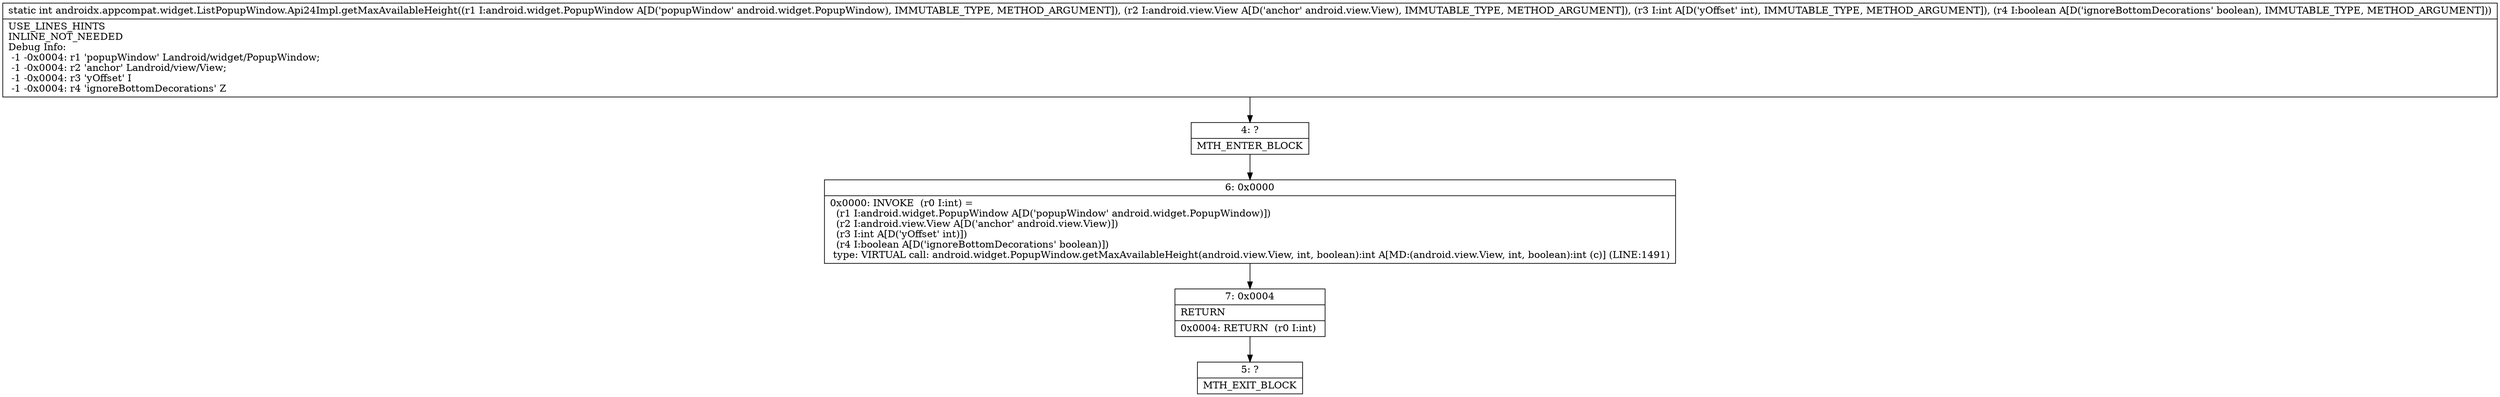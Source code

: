 digraph "CFG forandroidx.appcompat.widget.ListPopupWindow.Api24Impl.getMaxAvailableHeight(Landroid\/widget\/PopupWindow;Landroid\/view\/View;IZ)I" {
Node_4 [shape=record,label="{4\:\ ?|MTH_ENTER_BLOCK\l}"];
Node_6 [shape=record,label="{6\:\ 0x0000|0x0000: INVOKE  (r0 I:int) = \l  (r1 I:android.widget.PopupWindow A[D('popupWindow' android.widget.PopupWindow)])\l  (r2 I:android.view.View A[D('anchor' android.view.View)])\l  (r3 I:int A[D('yOffset' int)])\l  (r4 I:boolean A[D('ignoreBottomDecorations' boolean)])\l type: VIRTUAL call: android.widget.PopupWindow.getMaxAvailableHeight(android.view.View, int, boolean):int A[MD:(android.view.View, int, boolean):int (c)] (LINE:1491)\l}"];
Node_7 [shape=record,label="{7\:\ 0x0004|RETURN\l|0x0004: RETURN  (r0 I:int) \l}"];
Node_5 [shape=record,label="{5\:\ ?|MTH_EXIT_BLOCK\l}"];
MethodNode[shape=record,label="{static int androidx.appcompat.widget.ListPopupWindow.Api24Impl.getMaxAvailableHeight((r1 I:android.widget.PopupWindow A[D('popupWindow' android.widget.PopupWindow), IMMUTABLE_TYPE, METHOD_ARGUMENT]), (r2 I:android.view.View A[D('anchor' android.view.View), IMMUTABLE_TYPE, METHOD_ARGUMENT]), (r3 I:int A[D('yOffset' int), IMMUTABLE_TYPE, METHOD_ARGUMENT]), (r4 I:boolean A[D('ignoreBottomDecorations' boolean), IMMUTABLE_TYPE, METHOD_ARGUMENT]))  | USE_LINES_HINTS\lINLINE_NOT_NEEDED\lDebug Info:\l  \-1 \-0x0004: r1 'popupWindow' Landroid\/widget\/PopupWindow;\l  \-1 \-0x0004: r2 'anchor' Landroid\/view\/View;\l  \-1 \-0x0004: r3 'yOffset' I\l  \-1 \-0x0004: r4 'ignoreBottomDecorations' Z\l}"];
MethodNode -> Node_4;Node_4 -> Node_6;
Node_6 -> Node_7;
Node_7 -> Node_5;
}

